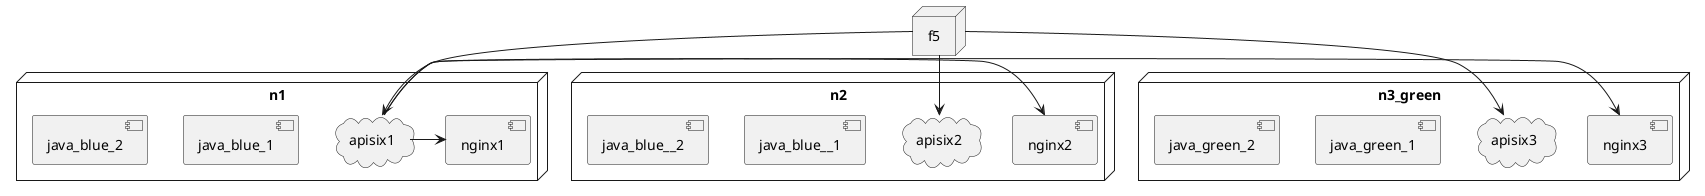 @startuml 有nginx 时的部署图
node f5
node n1 {
    cloud apisix1
    component nginx1
    component java_blue_1
    component java_blue_2

}
node n2 {
    cloud apisix2
     component nginx2
    component java_blue__1
    component java_blue__2

}
node n3_green{
    cloud apisix3
     component nginx3
    component java_green_1
    component java_green_2
}
f5-->apisix1
f5-->apisix2
f5-->apisix3
apisix1->nginx1
apisix1->nginx2
apisix1->nginx3





@enduml